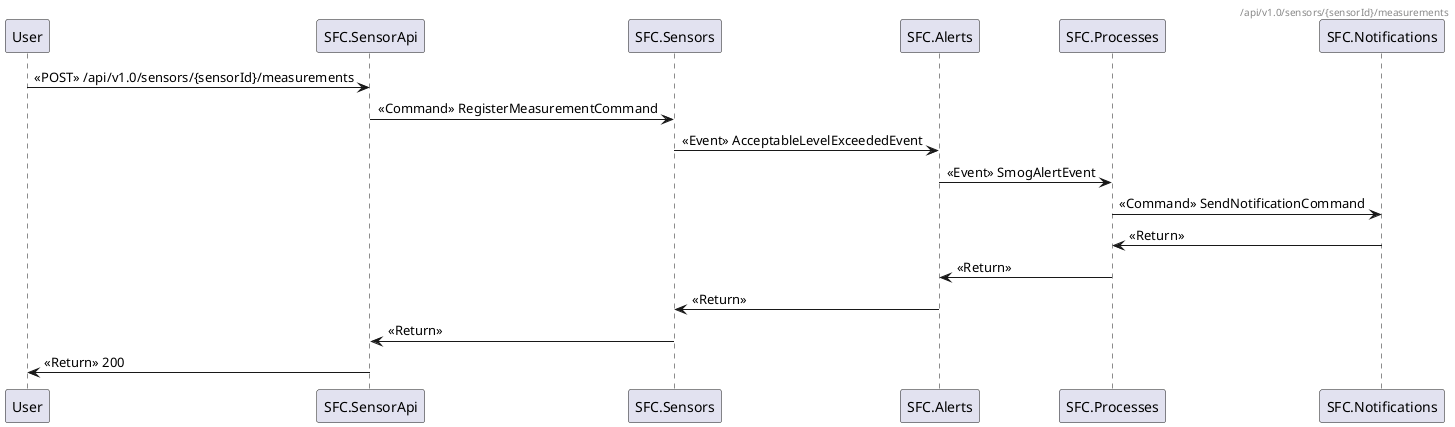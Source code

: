 @startuml
header /api/v1.0/sensors/{sensorId}/measurements
User -> SFC.SensorApi : <<POST>> /api/v1.0/sensors/{sensorId}/measurements
SFC.SensorApi -> SFC.Sensors : <<Command>> RegisterMeasurementCommand
SFC.Sensors -> SFC.Alerts : <<Event>> AcceptableLevelExceededEvent
SFC.Alerts -> SFC.Processes : <<Event>> SmogAlertEvent
SFC.Processes -> SFC.Notifications : <<Command>> SendNotificationCommand
SFC.Notifications -> SFC.Processes : <<Return>> 
SFC.Processes -> SFC.Alerts : <<Return>> 
SFC.Alerts -> SFC.Sensors : <<Return>> 
SFC.Sensors -> SFC.SensorApi : <<Return>> 
SFC.SensorApi -> User: <<Return>> 200
@enduml
